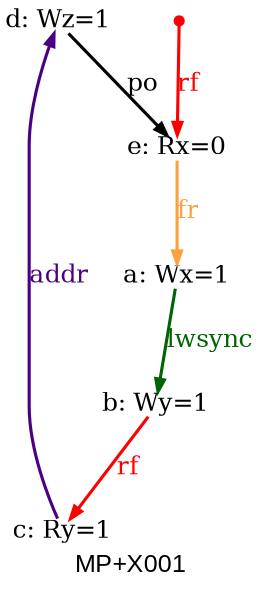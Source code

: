 digraph G {

fontname="Arial";

/* legend */
fontsize=12;
label="MP+X001";


/* the unlocked events */
eiid0 [label="a: Wx=1", shape="none", fontsize=12, pos="1.000000,1.500000!", fixedsize="true", height="0.166667", width="0.666667"];
eiid1 [label="b: Wy=1", shape="none", fontsize=12, pos="1.000000,0.750000!", fixedsize="true", height="0.166667", width="0.666667"];
eiid2 [label="c: Ry=1", shape="none", fontsize=12, pos="2.000000,1.500000!", fixedsize="true", height="0.166667", width="0.666667"];
eiid3 [label="d: Wz=1", shape="none", fontsize=12, pos="2.000000,0.750000!", fixedsize="true", height="0.166667", width="0.666667"];
eiid4 [label="e: Rx=0", shape="none", fontsize=12, pos="2.000000,0.000000!", fixedsize="true", height="0.166667", width="0.666667"];

/* the intra_causality_data edges */


/* the intra_causality_control edges */

/* the poi edges */
eiid3 -> eiid4 [label="po", color="black", fontcolor="black", fontsize=12, penwidth="1.500000", arrowsize="0.600000"];
/* the rfmap edges */
eiid1 -> eiid2 [label="rf", color="red", fontcolor="red", fontsize=12, penwidth="1.500000", arrowsize="0.600000"];
initeiid4 [shape=point, height=0.06, width=0.06, color="red", pos="1.400000,0.112500!"];
initeiid4 -> eiid4 [label="rf", color="red", fontcolor="red", fontsize=12, penwidth="1.500000", arrowsize="0.600000"];


/* The viewed-before edges */
eiid4 -> eiid0 [label="fr", color="#ffa040", fontcolor="#ffa040", fontsize=12, penwidth="1.500000", arrowsize="0.600000"];
eiid3 -> eiid2 [label="addr", color="indigo", fontcolor="indigo", fontsize=12, penwidth="1.500000", arrowsize="0.600000", dir="back"];
eiid0 -> eiid1 [label="lwsync", color="darkgreen", fontcolor="darkgreen", fontsize=12, penwidth="1.500000", arrowsize="0.600000"];
}
